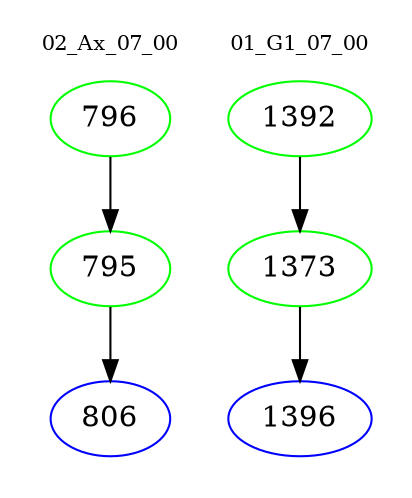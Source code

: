 digraph{
subgraph cluster_0 {
color = white
label = "02_Ax_07_00";
fontsize=10;
T0_796 [label="796", color="green"]
T0_796 -> T0_795 [color="black"]
T0_795 [label="795", color="green"]
T0_795 -> T0_806 [color="black"]
T0_806 [label="806", color="blue"]
}
subgraph cluster_1 {
color = white
label = "01_G1_07_00";
fontsize=10;
T1_1392 [label="1392", color="green"]
T1_1392 -> T1_1373 [color="black"]
T1_1373 [label="1373", color="green"]
T1_1373 -> T1_1396 [color="black"]
T1_1396 [label="1396", color="blue"]
}
}
